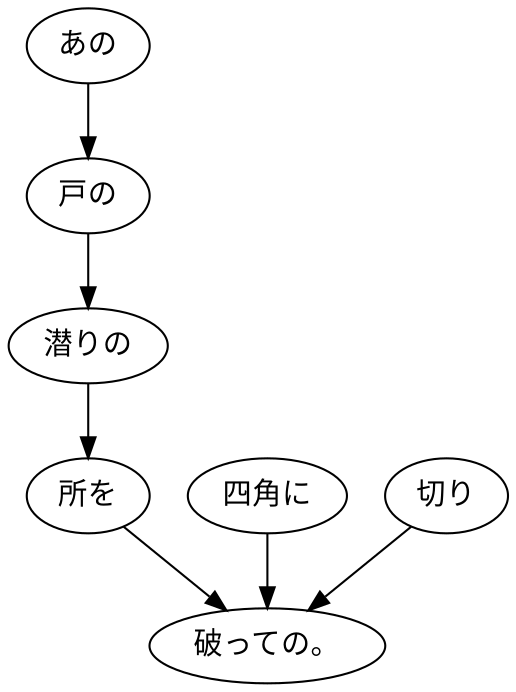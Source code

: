digraph graph4465 {
	node0 [label="あの"];
	node1 [label="戸の"];
	node2 [label="潜りの"];
	node3 [label="所を"];
	node4 [label="四角に"];
	node5 [label="切り"];
	node6 [label="破っての。"];
	node0 -> node1;
	node1 -> node2;
	node2 -> node3;
	node3 -> node6;
	node4 -> node6;
	node5 -> node6;
}
